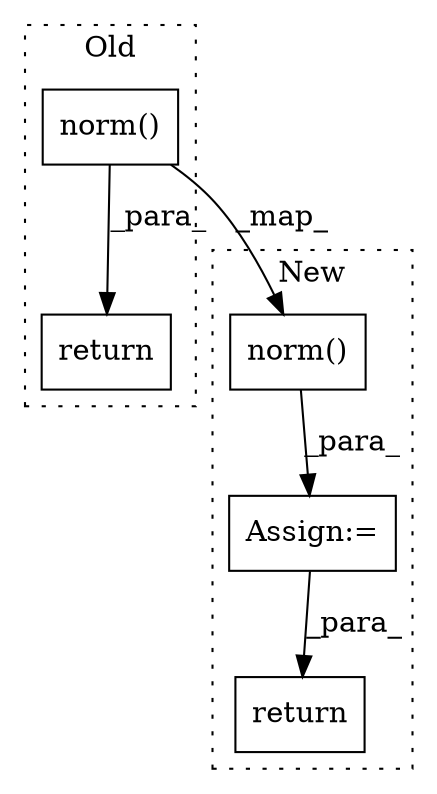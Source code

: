 digraph G {
subgraph cluster0 {
1 [label="norm()" a="75" s="516,561" l="11,1" shape="box"];
5 [label="return" a="93" s="470" l="7" shape="box"];
label = "Old";
style="dotted";
}
subgraph cluster1 {
2 [label="norm()" a="75" s="1076,1121" l="11,1" shape="box"];
3 [label="Assign:=" a="68" s="1073" l="3" shape="box"];
4 [label="return" a="93" s="1162" l="7" shape="box"];
label = "New";
style="dotted";
}
1 -> 2 [label="_map_"];
1 -> 5 [label="_para_"];
2 -> 3 [label="_para_"];
3 -> 4 [label="_para_"];
}